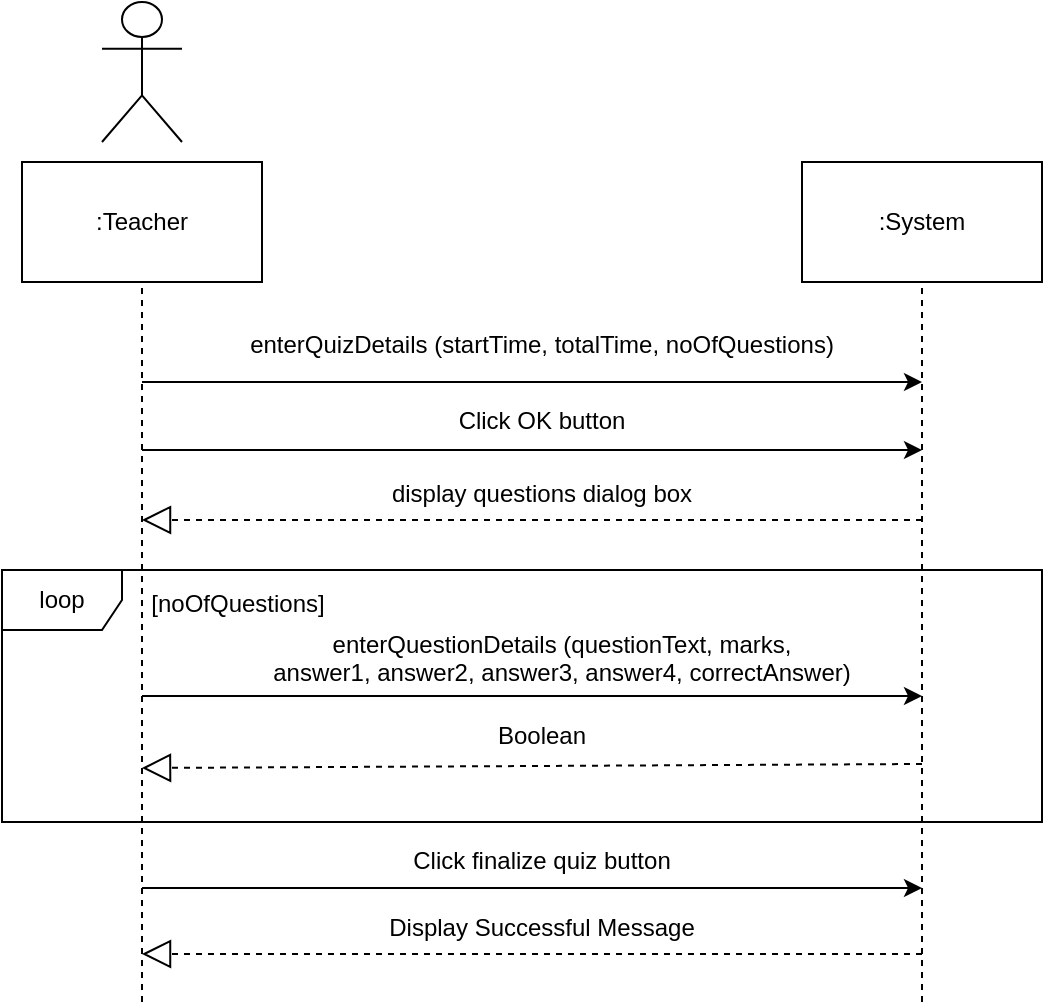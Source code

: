 <mxfile version="10.6.7" type="google"><diagram id="BQ55_0NkAUlWT5sEVshx" name="Page-1"><mxGraphModel dx="840" dy="452" grid="1" gridSize="10" guides="1" tooltips="1" connect="1" arrows="1" fold="1" page="1" pageScale="1" pageWidth="850" pageHeight="1100" math="0" shadow="0"><root><mxCell id="0"/><mxCell id="1" parent="0"/><mxCell id="rbTOrxFpdaaqurEtSkJi-33" value="loop" style="shape=umlFrame;whiteSpace=wrap;html=1;" parent="1" vertex="1"><mxGeometry x="200" y="324" width="520" height="126" as="geometry"/></mxCell><mxCell id="fx7QWczVwWrKh095P3AA-1" value="" style="endArrow=none;dashed=1;html=1;entryX=0.5;entryY=1;entryDx=0;entryDy=0;" parent="1" target="fx7QWczVwWrKh095P3AA-3" edge="1"><mxGeometry width="50" height="50" relative="1" as="geometry"><mxPoint x="270" y="540" as="sourcePoint"/><mxPoint x="269.5" y="170" as="targetPoint"/></mxGeometry></mxCell><mxCell id="fx7QWczVwWrKh095P3AA-2" value="Actor" style="shape=umlActor;verticalLabelPosition=bottom;labelBackgroundColor=#ffffff;verticalAlign=top;html=1;outlineConnect=0;noLabel=1;" parent="1" vertex="1"><mxGeometry x="250" y="40" width="40" height="70" as="geometry"/></mxCell><mxCell id="fx7QWczVwWrKh095P3AA-3" value=":Teacher" style="rounded=0;whiteSpace=wrap;html=1;" parent="1" vertex="1"><mxGeometry x="210" y="120" width="120" height="60" as="geometry"/></mxCell><mxCell id="fx7QWczVwWrKh095P3AA-4" value=":System" style="rounded=0;whiteSpace=wrap;html=1;" parent="1" vertex="1"><mxGeometry x="600" y="120" width="120" height="60" as="geometry"/></mxCell><mxCell id="fx7QWczVwWrKh095P3AA-5" value="" style="endArrow=none;dashed=1;html=1;entryX=0.5;entryY=1;entryDx=0;entryDy=0;" parent="1" target="fx7QWczVwWrKh095P3AA-4" edge="1"><mxGeometry width="50" height="50" relative="1" as="geometry"><mxPoint x="660" y="540" as="sourcePoint"/><mxPoint x="700" y="190" as="targetPoint"/></mxGeometry></mxCell><mxCell id="fx7QWczVwWrKh095P3AA-6" value="" style="endArrow=block;dashed=1;endFill=0;endSize=12;html=1;" parent="1" edge="1"><mxGeometry width="160" relative="1" as="geometry"><mxPoint x="660" y="516" as="sourcePoint"/><mxPoint x="270" y="516" as="targetPoint"/></mxGeometry></mxCell><mxCell id="fx7QWczVwWrKh095P3AA-7" value="Display Successful Message&#10;" style="text;align=center;fontStyle=0;verticalAlign=middle;spacingLeft=3;spacingRight=3;strokeColor=none;rotatable=0;points=[[0,0.5],[1,0.5]];portConstraint=eastwest;fontSize=12;" parent="1" vertex="1"><mxGeometry x="430" y="504" width="80" height="10" as="geometry"/></mxCell><mxCell id="fx7QWczVwWrKh095P3AA-8" value="" style="endArrow=classic;html=1;fontSize=12;" parent="1" edge="1"><mxGeometry width="50" height="50" relative="1" as="geometry"><mxPoint x="270" y="230" as="sourcePoint"/><mxPoint x="660" y="230" as="targetPoint"/></mxGeometry></mxCell><mxCell id="fx7QWczVwWrKh095P3AA-9" value="enterQuizDetails (startTime, totalTime, noOfQuestions)" style="text;align=center;fontStyle=0;verticalAlign=middle;spacingLeft=3;spacingRight=3;strokeColor=none;rotatable=0;points=[[0,0.5],[1,0.5]];portConstraint=eastwest;fontSize=12;" parent="1" vertex="1"><mxGeometry x="430" y="210" width="80" as="geometry"/></mxCell><mxCell id="fx7QWczVwWrKh095P3AA-10" value="" style="endArrow=classic;html=1;fontSize=12;" parent="1" edge="1"><mxGeometry width="50" height="50" relative="1" as="geometry"><mxPoint x="270" y="264" as="sourcePoint"/><mxPoint x="660" y="264" as="targetPoint"/></mxGeometry></mxCell><mxCell id="fx7QWczVwWrKh095P3AA-11" value="Click OK button" style="text;align=center;fontStyle=0;verticalAlign=middle;spacingLeft=3;spacingRight=3;strokeColor=none;rotatable=0;points=[[0,0.5],[1,0.5]];portConstraint=eastwest;fontSize=12;" parent="1" vertex="1"><mxGeometry x="430" y="248" width="80" as="geometry"/></mxCell><mxCell id="rbTOrxFpdaaqurEtSkJi-24" value="" style="endArrow=classic;html=1;fontSize=12;" parent="1" edge="1"><mxGeometry width="50" height="50" relative="1" as="geometry"><mxPoint x="270" y="483" as="sourcePoint"/><mxPoint x="660" y="483" as="targetPoint"/></mxGeometry></mxCell><mxCell id="rbTOrxFpdaaqurEtSkJi-25" value="Click finalize quiz button" style="text;align=center;fontStyle=0;verticalAlign=middle;spacingLeft=3;spacingRight=3;strokeColor=none;rotatable=0;points=[[0,0.5],[1,0.5]];portConstraint=eastwest;fontSize=12;" parent="1" vertex="1"><mxGeometry x="430" y="468" width="80" as="geometry"/></mxCell><mxCell id="rbTOrxFpdaaqurEtSkJi-27" value="" style="endArrow=block;dashed=1;endFill=0;endSize=12;html=1;" parent="1" edge="1"><mxGeometry width="160" relative="1" as="geometry"><mxPoint x="660" y="299" as="sourcePoint"/><mxPoint x="270" y="299" as="targetPoint"/></mxGeometry></mxCell><mxCell id="rbTOrxFpdaaqurEtSkJi-28" value="display questions dialog box" style="text;html=1;strokeColor=none;fillColor=none;align=center;verticalAlign=middle;whiteSpace=wrap;rounded=0;" parent="1" vertex="1"><mxGeometry x="393" y="276" width="154" height="20" as="geometry"/></mxCell><mxCell id="rbTOrxFpdaaqurEtSkJi-34" value="[noOfQuestions]" style="text;html=1;strokeColor=none;fillColor=none;align=center;verticalAlign=middle;whiteSpace=wrap;rounded=0;" parent="1" vertex="1"><mxGeometry x="298" y="331" width="40" height="20" as="geometry"/></mxCell><mxCell id="rbTOrxFpdaaqurEtSkJi-35" value="" style="endArrow=classic;html=1;fontSize=12;" parent="1" edge="1"><mxGeometry width="50" height="50" relative="1" as="geometry"><mxPoint x="270" y="387" as="sourcePoint"/><mxPoint x="660" y="387" as="targetPoint"/></mxGeometry></mxCell><mxCell id="rbTOrxFpdaaqurEtSkJi-36" value="enterQuestionDetails (questionText, marks,&#10;answer1, answer2, answer3, answer4, correctAnswer)" style="text;align=center;fontStyle=0;verticalAlign=middle;spacingLeft=3;spacingRight=3;strokeColor=none;rotatable=0;points=[[0,0.5],[1,0.5]];portConstraint=eastwest;fontSize=12;" parent="1" vertex="1"><mxGeometry x="440" y="367" width="80" as="geometry"/></mxCell><mxCell id="rbTOrxFpdaaqurEtSkJi-37" value="" style="endArrow=block;dashed=1;endFill=0;endSize=12;html=1;" parent="1" edge="1"><mxGeometry width="160" relative="1" as="geometry"><mxPoint x="660" y="421" as="sourcePoint"/><mxPoint x="270" y="423" as="targetPoint"/></mxGeometry></mxCell><mxCell id="rbTOrxFpdaaqurEtSkJi-38" value="Boolean" style="text;html=1;strokeColor=none;fillColor=none;align=center;verticalAlign=middle;whiteSpace=wrap;rounded=0;" parent="1" vertex="1"><mxGeometry x="445" y="397" width="50" height="20" as="geometry"/></mxCell></root></mxGraphModel></diagram></mxfile>